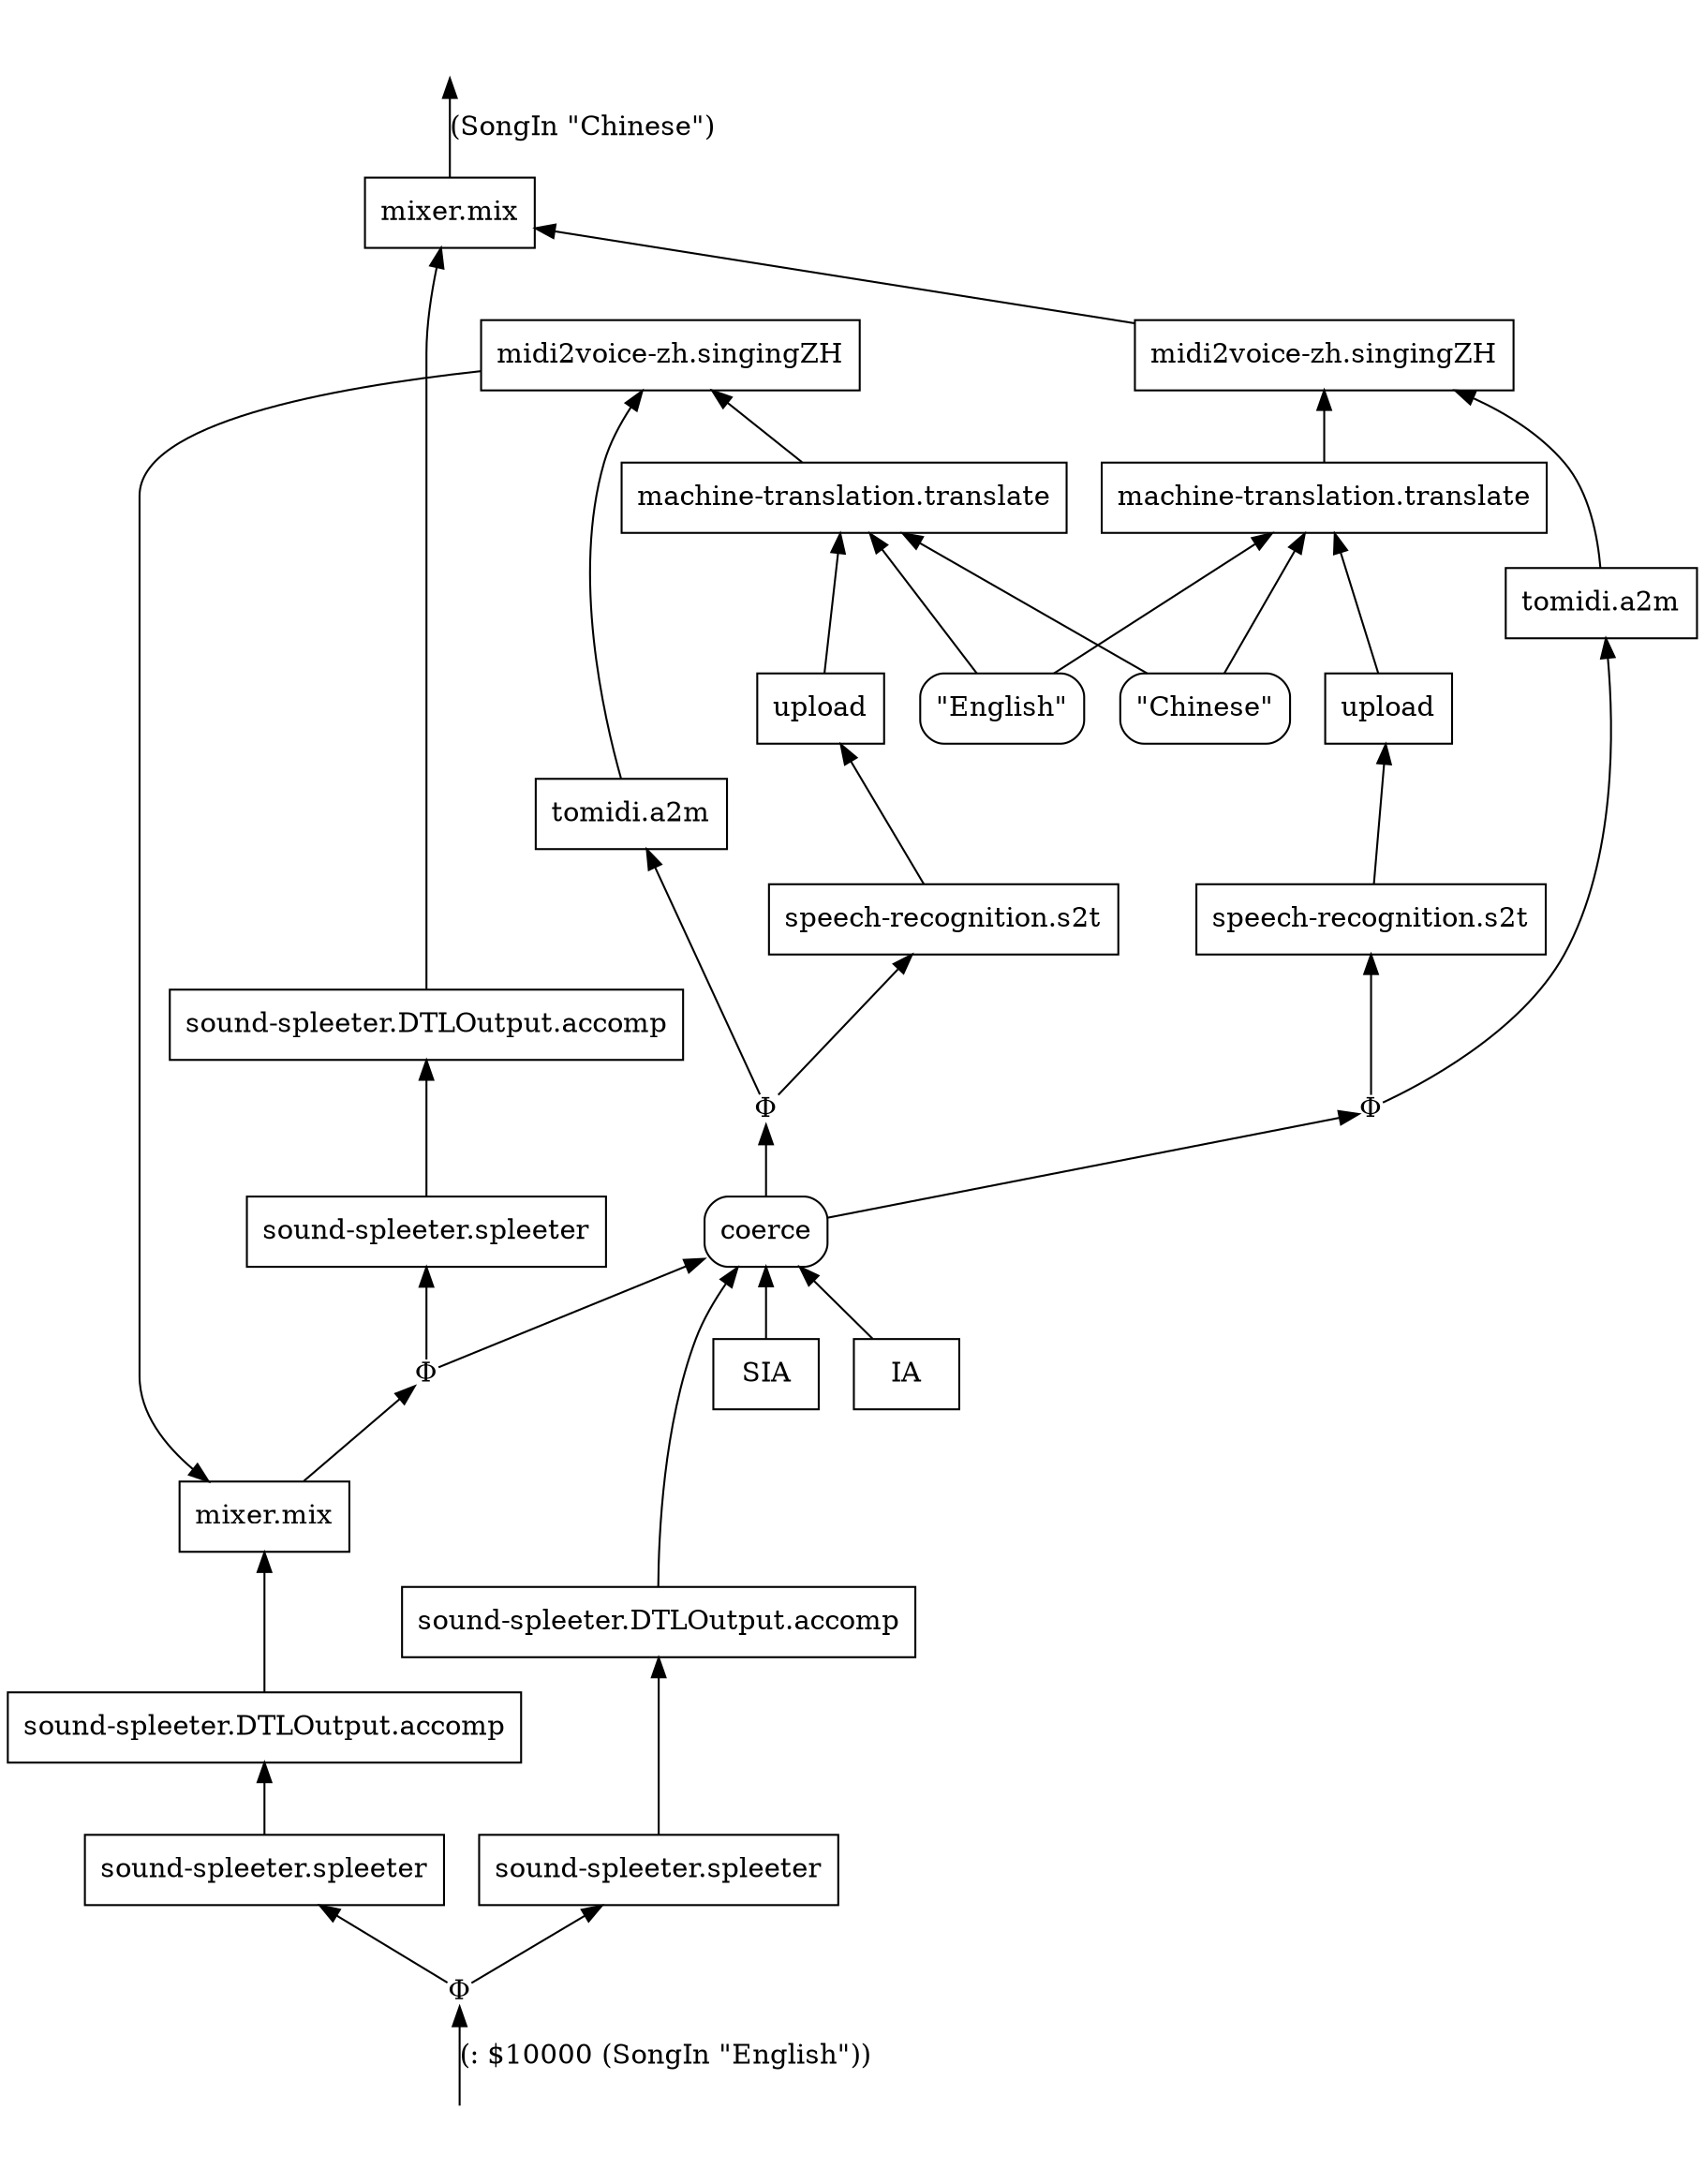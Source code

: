 digraph Flowchart {
rankdir=BT

"__IN__0" [label="", shape=none]
"__OUT__0" [label="", shape=none]
"Φ1002" [label="Φ", shape=plain]
"mixer.mix3" [label="mixer.mix", shape=box]
"sound-spleeter.DTLOutput.accomp13" [label="sound-spleeter.DTLOutput.accomp", shape=box]
"sound-spleeter.spleeter22" [label="sound-spleeter.spleeter", shape=box]
"Φ1103" [label="Φ", shape=plain]
"midi2voice-zh.singingZH104" [label="midi2voice-zh.singingZH", shape=box]
"machine-translation.translate115" [label="machine-translation.translate", shape=box]
"English" [label="\"English\"", shape=box, style=rounded]
"Chinese" [label="\"Chinese\"", shape=box, style=rounded]
"upload124" [label="upload", shape=box]
"speech-recognition.s2t133" [label="speech-recognition.s2t", shape=box]
"tomidi.a2m203" [label="tomidi.a2m", shape=box]
coerce [label="coerce", shape=box, style=rounded]
"SIA122" [label="SIA", shape=box]
"Φ1011" [label="Φ", shape=plain]
"mixer.mix12" [label="mixer.mix", shape=box]
"sound-spleeter.DTLOutput.accomp22" [label="sound-spleeter.DTLOutput.accomp", shape=box]
"sound-spleeter.spleeter31" [label="sound-spleeter.spleeter", shape=box]
"Φ1112" [label="Φ", shape=plain]
"midi2voice-zh.singingZH113" [label="midi2voice-zh.singingZH", shape=box]
"machine-translation.translate124" [label="machine-translation.translate", shape=box]
"English" [label="\"English\"", shape=box, style=rounded]
"Chinese" [label="\"Chinese\"", shape=box, style=rounded]
"upload133" [label="upload", shape=box]
"speech-recognition.s2t142" [label="speech-recognition.s2t", shape=box]
"tomidi.a2m212" [label="tomidi.a2m", shape=box]
coerce [label="coerce", shape=box, style=rounded]
"IA132" [label="IA", shape=box]
"sound-spleeter.DTLOutput.accomp132" [label="sound-spleeter.DTLOutput.accomp", shape=box]
"sound-spleeter.spleeter141" [label="sound-spleeter.spleeter", shape=box]

"__IN__0" -> "Φ1011" [label="(: $10000 (SongIn \"English\"))"]
"mixer.mix3" -> "__OUT__0" [label="(SongIn \"Chinese\")"]
"mixer.mix12" -> "Φ1002" []
"Φ1002" -> "sound-spleeter.spleeter22" []
"Φ1002" -> coerce []
"sound-spleeter.DTLOutput.accomp13" -> "mixer.mix3" []
"midi2voice-zh.singingZH104" -> "mixer.mix3" []
"sound-spleeter.spleeter22" -> "sound-spleeter.DTLOutput.accomp13" []
coerce -> "Φ1103" []
"Φ1103" -> "speech-recognition.s2t133" []
"Φ1103" -> "tomidi.a2m203" []
"machine-translation.translate115" -> "midi2voice-zh.singingZH104" []
"tomidi.a2m203" -> "midi2voice-zh.singingZH104" []
"upload124" -> "machine-translation.translate115" []
"English" -> "machine-translation.translate115" []
"Chinese" -> "machine-translation.translate115" []
"speech-recognition.s2t133" -> "upload124" []
"SIA122" -> coerce []
"Φ1011" -> "sound-spleeter.spleeter31" []
"Φ1011" -> "sound-spleeter.spleeter141" []
"sound-spleeter.DTLOutput.accomp22" -> "mixer.mix12" []
"midi2voice-zh.singingZH113" -> "mixer.mix12" []
"sound-spleeter.spleeter31" -> "sound-spleeter.DTLOutput.accomp22" []
coerce -> "Φ1112" []
"Φ1112" -> "speech-recognition.s2t142" []
"Φ1112" -> "tomidi.a2m212" []
"machine-translation.translate124" -> "midi2voice-zh.singingZH113" []
"tomidi.a2m212" -> "midi2voice-zh.singingZH113" []
"upload133" -> "machine-translation.translate124" []
"English" -> "machine-translation.translate124" []
"Chinese" -> "machine-translation.translate124" []
"speech-recognition.s2t142" -> "upload133" []
"sound-spleeter.DTLOutput.accomp132" -> coerce []
"IA132" -> coerce []
"sound-spleeter.spleeter141" -> "sound-spleeter.DTLOutput.accomp132" []
}
